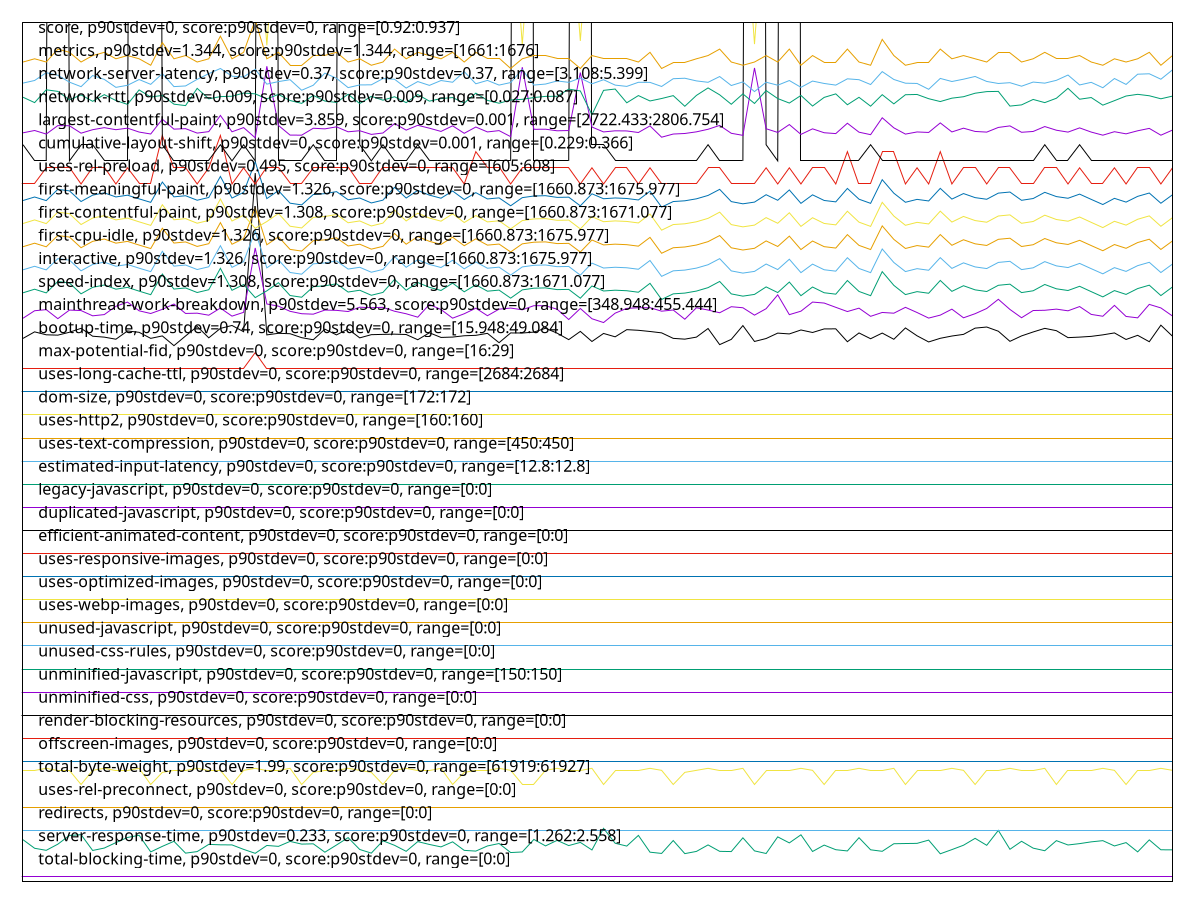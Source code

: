 reset
set terminal svg size 640, 4440 enhanced background rgb 'white'
set output "report_00007_2020-12-11T15:55:29.892Z/correlation/pages+cached+noexternal+nofonts+nosvg+noimg+nocss/correlation.svg"

$totalBlockingTimeP90Stdev0ScoreP90Stdev0Range00 <<EOF
0 0.2
1 0.2
2 0.2
3 0.2
4 0.2
5 0.2
6 0.2
7 0.2
8 0.2
9 0.2
10 0.2
11 0.2
12 0.2
13 0.2
14 0.2
15 0.2
16 0.2
17 0.2
18 0.2
19 0.2
20 0.2
21 0.2
22 0.2
23 0.2
24 0.2
25 0.2
26 0.2
27 0.2
28 0.2
29 0.2
30 0.2
31 0.2
32 0.2
33 0.2
34 0.2
35 0.2
36 0.2
37 0.2
38 0.2
39 0.2
40 0.2
41 0.2
42 0.2
43 0.2
44 0.2
45 0.2
46 0.2
47 0.2
48 0.2
49 0.2
50 0.2
51 0.2
52 0.2
53 0.2
54 0.2
55 0.2
56 0.2
57 0.2
58 0.2
59 0.2
60 0.2
61 0.2
62 0.2
63 0.2
64 0.2
65 0.2
66 0.2
67 0.2
68 0.2
69 0.2
70 0.2
71 0.2
72 0.2
73 0.2
74 0.2
75 0.2
76 0.2
77 0.2
78 0.2
79 0.2
80 0.2
81 0.2
82 0.2
83 0.2
84 0.2
85 0.2
86 0.2
87 0.2
88 0.2
89 0.2
90 0.2
91 0.2
92 0.2
93 0.2
94 0.2
95 0.2
96 0.2
97 0.2
98 0.2
99 0.2
EOF

$serverResponseTimeP90Stdev0233ScoreP90Stdev0Range12622558 <<EOF
0 1.8099514563106796
1 1.4387135922330097
2 1.349514563106796
3 1.6162621359223301
4 1.9925970873786407
5 2.028276699029126
6 1.3435679611650486
7 1.4480582524271846
8 1.6833737864077667
9 1.9067961165048541
10 2.000242718446602
11 1.2815533980582523
12 1.5211165048543691
13 1.7402912621359223
14 1.2280339805825244
15 1.2951456310679612
16 1.6077669902912624
17 1.5882281553398059
18 1.5839805825242717
19 1.391140776699029
20 1.220388349514563
21 1.5601941747572816
22 1.5211165048543691
23 1.7360436893203883
24 1.6188106796116504
25 1.6315533980582526
26 1.2688106796116505
27 1.5805825242718445
28 1.9
29 1.3860436893203885
30 1.228883495145631
31 1.7632281553398057
32 1.5661407766990292
33 1.3070388349514561
34 1.7275485436893203
35 1.604368932038835
36 1.4981796116504853
37 1.7173543689320385
38 1.3478155339805824
39 1.316383495145631
40 1.5389563106796116
41 1.6442961165048544
42 1.253519417475728
43 1.279004854368932
44 1.820995145631068
45 1.5415048543689323
46 1.7810679611650486
47 1.5550970873786407
48 1.6927184466019418
49 1.3656553398058253
50 2.3009708737864076
51 1.6553398058252426
52 1.5338592233009707
53 1.9959951456310683
54 1.2696601941747572
55 1.2152912621359222
56 1.7734223300970875
57 1.2067961165048544
58 1.3027912621359223
59 1.5839805825242717
60 1.3053398058252426
61 1.2959951456310679
62 1.8915048543689317
63 1.325728155339806
64 1.2127427184466018
65 1.932281553398058
66 1.6714805825242716
67 2.021480582524272
68 1.2993932038834952
69 1.5763349514563108
70 1.3766990291262136
71 1.3231796116504855
72 1.8966019417475728
73 1.3724514563106796
74 1.3070388349514561
75 1.6349514563106795
76 1.6442961165048544
77 1.6510922330097086
78 1.7921116504854369
79 1.2
80 1.3809466019417476
81 1.570388349514563
82 1.868567961165049
83 1.5669902912621358
84 2.2134708737864077
85 1.3945388349514563
86 1.7411407766990292
87 1.4446601941747572
88 1.3325242718446604
89 1.7691747572815535
90 1.5814320388349514
91 1.6400485436893202
92 1.716504854368932
93 1.7683252427184466
94 1.5389563106796116
95 1.6842233009708736
96 1.2824029126213592
97 1.8014563106796118
98 1.3733009708737864
99 1.3707524271844658
EOF

$redirectsP90Stdev0ScoreP90Stdev0Range00 <<EOF
0 2.2
1 2.2
2 2.2
3 2.2
4 2.2
5 2.2
6 2.2
7 2.2
8 2.2
9 2.2
10 2.2
11 2.2
12 2.2
13 2.2
14 2.2
15 2.2
16 2.2
17 2.2
18 2.2
19 2.2
20 2.2
21 2.2
22 2.2
23 2.2
24 2.2
25 2.2
26 2.2
27 2.2
28 2.2
29 2.2
30 2.2
31 2.2
32 2.2
33 2.2
34 2.2
35 2.2
36 2.2
37 2.2
38 2.2
39 2.2
40 2.2
41 2.2
42 2.2
43 2.2
44 2.2
45 2.2
46 2.2
47 2.2
48 2.2
49 2.2
50 2.2
51 2.2
52 2.2
53 2.2
54 2.2
55 2.2
56 2.2
57 2.2
58 2.2
59 2.2
60 2.2
61 2.2
62 2.2
63 2.2
64 2.2
65 2.2
66 2.2
67 2.2
68 2.2
69 2.2
70 2.2
71 2.2
72 2.2
73 2.2
74 2.2
75 2.2
76 2.2
77 2.2
78 2.2
79 2.2
80 2.2
81 2.2
82 2.2
83 2.2
84 2.2
85 2.2
86 2.2
87 2.2
88 2.2
89 2.2
90 2.2
91 2.2
92 2.2
93 2.2
94 2.2
95 2.2
96 2.2
97 2.2
98 2.2
99 2.2
EOF

$usesRelPreconnectP90Stdev0ScoreP90Stdev0Range00 <<EOF
0 3.2
1 3.2
2 3.2
3 3.2
4 3.2
5 3.2
6 3.2
7 3.2
8 3.2
9 3.2
10 3.2
11 3.2
12 3.2
13 3.2
14 3.2
15 3.2
16 3.2
17 3.2
18 3.2
19 3.2
20 3.2
21 3.2
22 3.2
23 3.2
24 3.2
25 3.2
26 3.2
27 3.2
28 3.2
29 3.2
30 3.2
31 3.2
32 3.2
33 3.2
34 3.2
35 3.2
36 3.2
37 3.2
38 3.2
39 3.2
40 3.2
41 3.2
42 3.2
43 3.2
44 3.2
45 3.2
46 3.2
47 3.2
48 3.2
49 3.2
50 3.2
51 3.2
52 3.2
53 3.2
54 3.2
55 3.2
56 3.2
57 3.2
58 3.2
59 3.2
60 3.2
61 3.2
62 3.2
63 3.2
64 3.2
65 3.2
66 3.2
67 3.2
68 3.2
69 3.2
70 3.2
71 3.2
72 3.2
73 3.2
74 3.2
75 3.2
76 3.2
77 3.2
78 3.2
79 3.2
80 3.2
81 3.2
82 3.2
83 3.2
84 3.2
85 3.2
86 3.2
87 3.2
88 3.2
89 3.2
90 3.2
91 3.2
92 3.2
93 3.2
94 3.2
95 3.2
96 3.2
97 3.2
98 3.2
99 3.2
EOF

$totalByteWeightP90Stdev199ScoreP90Stdev0Range6191961927 <<EOF
0 4.8125
1 4.8125
2 4.9
3 4.8125
4 4.8125
5 4.2
6 4.8125
7 4.9
8 4.8125
9 4.8125
10 4.9
11 4.2
12 4.725
13 4.8125
14 4.8125
15 4.9
16 4.8125
17 4.8125
18 4.2
19 4.8125
20 4.9
21 4.8125
22 4.8125
23 4.9
24 4.2
25 4.725
26 4.8125
27 4.8125
28 4.9
29 4.8125
30 4.725
31 4.2
32 4.8125
33 4.9
34 4.8125
35 4.8125
36 4.9
37 4.2
38 4.725
39 4.8125
40 4.8125
41 4.9
42 4.8125
43 4.2
44 4.2
45 4.8125
46 4.9
47 4.8125
48 4.8125
49 4.9
50 4.2
51 4.8125
52 4.8125
53 4.8125
54 4.9
55 4.8125
56 4.2
57 4.725
58 4.8125
59 4.9
60 4.8125
61 4.8125
62 4.9
63 4.2
64 4.8125
65 4.8125
66 4.8125
67 4.9
68 4.8125
69 4.2
70 4.8125
71 4.8125
72 4.9
73 4.8125
74 4.8125
75 4.9
76 4.2
77 4.8125
78 4.8125
79 4.8125
80 4.9
81 4.8125
82 4.2
83 4.8125
84 4.8125
85 4.9
86 4.8125
87 4.8125
88 4.9
89 4.2
90 4.8125
91 4.8125
92 4.8125
93 4.9
94 4.8125
95 4.2
96 4.8125
97 4.8125
98 4.9
99 4.8125
EOF

$offscreenImagesP90Stdev0ScoreP90Stdev0Range00 <<EOF
0 5.2
1 5.2
2 5.2
3 5.2
4 5.2
5 5.2
6 5.2
7 5.2
8 5.2
9 5.2
10 5.2
11 5.2
12 5.2
13 5.2
14 5.2
15 5.2
16 5.2
17 5.2
18 5.2
19 5.2
20 5.2
21 5.2
22 5.2
23 5.2
24 5.2
25 5.2
26 5.2
27 5.2
28 5.2
29 5.2
30 5.2
31 5.2
32 5.2
33 5.2
34 5.2
35 5.2
36 5.2
37 5.2
38 5.2
39 5.2
40 5.2
41 5.2
42 5.2
43 5.2
44 5.2
45 5.2
46 5.2
47 5.2
48 5.2
49 5.2
50 5.2
51 5.2
52 5.2
53 5.2
54 5.2
55 5.2
56 5.2
57 5.2
58 5.2
59 5.2
60 5.2
61 5.2
62 5.2
63 5.2
64 5.2
65 5.2
66 5.2
67 5.2
68 5.2
69 5.2
70 5.2
71 5.2
72 5.2
73 5.2
74 5.2
75 5.2
76 5.2
77 5.2
78 5.2
79 5.2
80 5.2
81 5.2
82 5.2
83 5.2
84 5.2
85 5.2
86 5.2
87 5.2
88 5.2
89 5.2
90 5.2
91 5.2
92 5.2
93 5.2
94 5.2
95 5.2
96 5.2
97 5.2
98 5.2
99 5.2
EOF

$renderBlockingResourcesP90Stdev0ScoreP90Stdev0Range00 <<EOF
0 6.2
1 6.2
2 6.2
3 6.2
4 6.2
5 6.2
6 6.2
7 6.2
8 6.2
9 6.2
10 6.2
11 6.2
12 6.2
13 6.2
14 6.2
15 6.2
16 6.2
17 6.2
18 6.2
19 6.2
20 6.2
21 6.2
22 6.2
23 6.2
24 6.2
25 6.2
26 6.2
27 6.2
28 6.2
29 6.2
30 6.2
31 6.2
32 6.2
33 6.2
34 6.2
35 6.2
36 6.2
37 6.2
38 6.2
39 6.2
40 6.2
41 6.2
42 6.2
43 6.2
44 6.2
45 6.2
46 6.2
47 6.2
48 6.2
49 6.2
50 6.2
51 6.2
52 6.2
53 6.2
54 6.2
55 6.2
56 6.2
57 6.2
58 6.2
59 6.2
60 6.2
61 6.2
62 6.2
63 6.2
64 6.2
65 6.2
66 6.2
67 6.2
68 6.2
69 6.2
70 6.2
71 6.2
72 6.2
73 6.2
74 6.2
75 6.2
76 6.2
77 6.2
78 6.2
79 6.2
80 6.2
81 6.2
82 6.2
83 6.2
84 6.2
85 6.2
86 6.2
87 6.2
88 6.2
89 6.2
90 6.2
91 6.2
92 6.2
93 6.2
94 6.2
95 6.2
96 6.2
97 6.2
98 6.2
99 6.2
EOF

$unminifiedCssP90Stdev0ScoreP90Stdev0Range00 <<EOF
0 7.2
1 7.2
2 7.2
3 7.2
4 7.2
5 7.2
6 7.2
7 7.2
8 7.2
9 7.2
10 7.2
11 7.2
12 7.2
13 7.2
14 7.2
15 7.2
16 7.2
17 7.2
18 7.2
19 7.2
20 7.2
21 7.2
22 7.2
23 7.2
24 7.2
25 7.2
26 7.2
27 7.2
28 7.2
29 7.2
30 7.2
31 7.2
32 7.2
33 7.2
34 7.2
35 7.2
36 7.2
37 7.2
38 7.2
39 7.2
40 7.2
41 7.2
42 7.2
43 7.2
44 7.2
45 7.2
46 7.2
47 7.2
48 7.2
49 7.2
50 7.2
51 7.2
52 7.2
53 7.2
54 7.2
55 7.2
56 7.2
57 7.2
58 7.2
59 7.2
60 7.2
61 7.2
62 7.2
63 7.2
64 7.2
65 7.2
66 7.2
67 7.2
68 7.2
69 7.2
70 7.2
71 7.2
72 7.2
73 7.2
74 7.2
75 7.2
76 7.2
77 7.2
78 7.2
79 7.2
80 7.2
81 7.2
82 7.2
83 7.2
84 7.2
85 7.2
86 7.2
87 7.2
88 7.2
89 7.2
90 7.2
91 7.2
92 7.2
93 7.2
94 7.2
95 7.2
96 7.2
97 7.2
98 7.2
99 7.2
EOF

$unminifiedJavascriptP90Stdev0ScoreP90Stdev0Range150150 <<EOF
0 8.2
1 8.2
2 8.2
3 8.2
4 8.2
5 8.2
6 8.2
7 8.2
8 8.2
9 8.2
10 8.2
11 8.2
12 8.2
13 8.2
14 8.2
15 8.2
16 8.2
17 8.2
18 8.2
19 8.2
20 8.2
21 8.2
22 8.2
23 8.2
24 8.2
25 8.2
26 8.2
27 8.2
28 8.2
29 8.2
30 8.2
31 8.2
32 8.2
33 8.2
34 8.2
35 8.2
36 8.2
37 8.2
38 8.2
39 8.2
40 8.2
41 8.2
42 8.2
43 8.2
44 8.2
45 8.2
46 8.2
47 8.2
48 8.2
49 8.2
50 8.2
51 8.2
52 8.2
53 8.2
54 8.2
55 8.2
56 8.2
57 8.2
58 8.2
59 8.2
60 8.2
61 8.2
62 8.2
63 8.2
64 8.2
65 8.2
66 8.2
67 8.2
68 8.2
69 8.2
70 8.2
71 8.2
72 8.2
73 8.2
74 8.2
75 8.2
76 8.2
77 8.2
78 8.2
79 8.2
80 8.2
81 8.2
82 8.2
83 8.2
84 8.2
85 8.2
86 8.2
87 8.2
88 8.2
89 8.2
90 8.2
91 8.2
92 8.2
93 8.2
94 8.2
95 8.2
96 8.2
97 8.2
98 8.2
99 8.2
EOF

$unusedCssRulesP90Stdev0ScoreP90Stdev0Range00 <<EOF
0 9.2
1 9.2
2 9.2
3 9.2
4 9.2
5 9.2
6 9.2
7 9.2
8 9.2
9 9.2
10 9.2
11 9.2
12 9.2
13 9.2
14 9.2
15 9.2
16 9.2
17 9.2
18 9.2
19 9.2
20 9.2
21 9.2
22 9.2
23 9.2
24 9.2
25 9.2
26 9.2
27 9.2
28 9.2
29 9.2
30 9.2
31 9.2
32 9.2
33 9.2
34 9.2
35 9.2
36 9.2
37 9.2
38 9.2
39 9.2
40 9.2
41 9.2
42 9.2
43 9.2
44 9.2
45 9.2
46 9.2
47 9.2
48 9.2
49 9.2
50 9.2
51 9.2
52 9.2
53 9.2
54 9.2
55 9.2
56 9.2
57 9.2
58 9.2
59 9.2
60 9.2
61 9.2
62 9.2
63 9.2
64 9.2
65 9.2
66 9.2
67 9.2
68 9.2
69 9.2
70 9.2
71 9.2
72 9.2
73 9.2
74 9.2
75 9.2
76 9.2
77 9.2
78 9.2
79 9.2
80 9.2
81 9.2
82 9.2
83 9.2
84 9.2
85 9.2
86 9.2
87 9.2
88 9.2
89 9.2
90 9.2
91 9.2
92 9.2
93 9.2
94 9.2
95 9.2
96 9.2
97 9.2
98 9.2
99 9.2
EOF

$unusedJavascriptP90Stdev0ScoreP90Stdev0Range00 <<EOF
0 10.2
1 10.2
2 10.2
3 10.2
4 10.2
5 10.2
6 10.2
7 10.2
8 10.2
9 10.2
10 10.2
11 10.2
12 10.2
13 10.2
14 10.2
15 10.2
16 10.2
17 10.2
18 10.2
19 10.2
20 10.2
21 10.2
22 10.2
23 10.2
24 10.2
25 10.2
26 10.2
27 10.2
28 10.2
29 10.2
30 10.2
31 10.2
32 10.2
33 10.2
34 10.2
35 10.2
36 10.2
37 10.2
38 10.2
39 10.2
40 10.2
41 10.2
42 10.2
43 10.2
44 10.2
45 10.2
46 10.2
47 10.2
48 10.2
49 10.2
50 10.2
51 10.2
52 10.2
53 10.2
54 10.2
55 10.2
56 10.2
57 10.2
58 10.2
59 10.2
60 10.2
61 10.2
62 10.2
63 10.2
64 10.2
65 10.2
66 10.2
67 10.2
68 10.2
69 10.2
70 10.2
71 10.2
72 10.2
73 10.2
74 10.2
75 10.2
76 10.2
77 10.2
78 10.2
79 10.2
80 10.2
81 10.2
82 10.2
83 10.2
84 10.2
85 10.2
86 10.2
87 10.2
88 10.2
89 10.2
90 10.2
91 10.2
92 10.2
93 10.2
94 10.2
95 10.2
96 10.2
97 10.2
98 10.2
99 10.2
EOF

$usesWebpImagesP90Stdev0ScoreP90Stdev0Range00 <<EOF
0 11.2
1 11.2
2 11.2
3 11.2
4 11.2
5 11.2
6 11.2
7 11.2
8 11.2
9 11.2
10 11.2
11 11.2
12 11.2
13 11.2
14 11.2
15 11.2
16 11.2
17 11.2
18 11.2
19 11.2
20 11.2
21 11.2
22 11.2
23 11.2
24 11.2
25 11.2
26 11.2
27 11.2
28 11.2
29 11.2
30 11.2
31 11.2
32 11.2
33 11.2
34 11.2
35 11.2
36 11.2
37 11.2
38 11.2
39 11.2
40 11.2
41 11.2
42 11.2
43 11.2
44 11.2
45 11.2
46 11.2
47 11.2
48 11.2
49 11.2
50 11.2
51 11.2
52 11.2
53 11.2
54 11.2
55 11.2
56 11.2
57 11.2
58 11.2
59 11.2
60 11.2
61 11.2
62 11.2
63 11.2
64 11.2
65 11.2
66 11.2
67 11.2
68 11.2
69 11.2
70 11.2
71 11.2
72 11.2
73 11.2
74 11.2
75 11.2
76 11.2
77 11.2
78 11.2
79 11.2
80 11.2
81 11.2
82 11.2
83 11.2
84 11.2
85 11.2
86 11.2
87 11.2
88 11.2
89 11.2
90 11.2
91 11.2
92 11.2
93 11.2
94 11.2
95 11.2
96 11.2
97 11.2
98 11.2
99 11.2
EOF

$usesOptimizedImagesP90Stdev0ScoreP90Stdev0Range00 <<EOF
0 12.2
1 12.2
2 12.2
3 12.2
4 12.2
5 12.2
6 12.2
7 12.2
8 12.2
9 12.2
10 12.2
11 12.2
12 12.2
13 12.2
14 12.2
15 12.2
16 12.2
17 12.2
18 12.2
19 12.2
20 12.2
21 12.2
22 12.2
23 12.2
24 12.2
25 12.2
26 12.2
27 12.2
28 12.2
29 12.2
30 12.2
31 12.2
32 12.2
33 12.2
34 12.2
35 12.2
36 12.2
37 12.2
38 12.2
39 12.2
40 12.2
41 12.2
42 12.2
43 12.2
44 12.2
45 12.2
46 12.2
47 12.2
48 12.2
49 12.2
50 12.2
51 12.2
52 12.2
53 12.2
54 12.2
55 12.2
56 12.2
57 12.2
58 12.2
59 12.2
60 12.2
61 12.2
62 12.2
63 12.2
64 12.2
65 12.2
66 12.2
67 12.2
68 12.2
69 12.2
70 12.2
71 12.2
72 12.2
73 12.2
74 12.2
75 12.2
76 12.2
77 12.2
78 12.2
79 12.2
80 12.2
81 12.2
82 12.2
83 12.2
84 12.2
85 12.2
86 12.2
87 12.2
88 12.2
89 12.2
90 12.2
91 12.2
92 12.2
93 12.2
94 12.2
95 12.2
96 12.2
97 12.2
98 12.2
99 12.2
EOF

$usesResponsiveImagesP90Stdev0ScoreP90Stdev0Range00 <<EOF
0 13.2
1 13.2
2 13.2
3 13.2
4 13.2
5 13.2
6 13.2
7 13.2
8 13.2
9 13.2
10 13.2
11 13.2
12 13.2
13 13.2
14 13.2
15 13.2
16 13.2
17 13.2
18 13.2
19 13.2
20 13.2
21 13.2
22 13.2
23 13.2
24 13.2
25 13.2
26 13.2
27 13.2
28 13.2
29 13.2
30 13.2
31 13.2
32 13.2
33 13.2
34 13.2
35 13.2
36 13.2
37 13.2
38 13.2
39 13.2
40 13.2
41 13.2
42 13.2
43 13.2
44 13.2
45 13.2
46 13.2
47 13.2
48 13.2
49 13.2
50 13.2
51 13.2
52 13.2
53 13.2
54 13.2
55 13.2
56 13.2
57 13.2
58 13.2
59 13.2
60 13.2
61 13.2
62 13.2
63 13.2
64 13.2
65 13.2
66 13.2
67 13.2
68 13.2
69 13.2
70 13.2
71 13.2
72 13.2
73 13.2
74 13.2
75 13.2
76 13.2
77 13.2
78 13.2
79 13.2
80 13.2
81 13.2
82 13.2
83 13.2
84 13.2
85 13.2
86 13.2
87 13.2
88 13.2
89 13.2
90 13.2
91 13.2
92 13.2
93 13.2
94 13.2
95 13.2
96 13.2
97 13.2
98 13.2
99 13.2
EOF

$efficientAnimatedContentP90Stdev0ScoreP90Stdev0Range00 <<EOF
0 14.2
1 14.2
2 14.2
3 14.2
4 14.2
5 14.2
6 14.2
7 14.2
8 14.2
9 14.2
10 14.2
11 14.2
12 14.2
13 14.2
14 14.2
15 14.2
16 14.2
17 14.2
18 14.2
19 14.2
20 14.2
21 14.2
22 14.2
23 14.2
24 14.2
25 14.2
26 14.2
27 14.2
28 14.2
29 14.2
30 14.2
31 14.2
32 14.2
33 14.2
34 14.2
35 14.2
36 14.2
37 14.2
38 14.2
39 14.2
40 14.2
41 14.2
42 14.2
43 14.2
44 14.2
45 14.2
46 14.2
47 14.2
48 14.2
49 14.2
50 14.2
51 14.2
52 14.2
53 14.2
54 14.2
55 14.2
56 14.2
57 14.2
58 14.2
59 14.2
60 14.2
61 14.2
62 14.2
63 14.2
64 14.2
65 14.2
66 14.2
67 14.2
68 14.2
69 14.2
70 14.2
71 14.2
72 14.2
73 14.2
74 14.2
75 14.2
76 14.2
77 14.2
78 14.2
79 14.2
80 14.2
81 14.2
82 14.2
83 14.2
84 14.2
85 14.2
86 14.2
87 14.2
88 14.2
89 14.2
90 14.2
91 14.2
92 14.2
93 14.2
94 14.2
95 14.2
96 14.2
97 14.2
98 14.2
99 14.2
EOF

$duplicatedJavascriptP90Stdev0ScoreP90Stdev0Range00 <<EOF
0 15.2
1 15.2
2 15.2
3 15.2
4 15.2
5 15.2
6 15.2
7 15.2
8 15.2
9 15.2
10 15.2
11 15.2
12 15.2
13 15.2
14 15.2
15 15.2
16 15.2
17 15.2
18 15.2
19 15.2
20 15.2
21 15.2
22 15.2
23 15.2
24 15.2
25 15.2
26 15.2
27 15.2
28 15.2
29 15.2
30 15.2
31 15.2
32 15.2
33 15.2
34 15.2
35 15.2
36 15.2
37 15.2
38 15.2
39 15.2
40 15.2
41 15.2
42 15.2
43 15.2
44 15.2
45 15.2
46 15.2
47 15.2
48 15.2
49 15.2
50 15.2
51 15.2
52 15.2
53 15.2
54 15.2
55 15.2
56 15.2
57 15.2
58 15.2
59 15.2
60 15.2
61 15.2
62 15.2
63 15.2
64 15.2
65 15.2
66 15.2
67 15.2
68 15.2
69 15.2
70 15.2
71 15.2
72 15.2
73 15.2
74 15.2
75 15.2
76 15.2
77 15.2
78 15.2
79 15.2
80 15.2
81 15.2
82 15.2
83 15.2
84 15.2
85 15.2
86 15.2
87 15.2
88 15.2
89 15.2
90 15.2
91 15.2
92 15.2
93 15.2
94 15.2
95 15.2
96 15.2
97 15.2
98 15.2
99 15.2
EOF

$legacyJavascriptP90Stdev0ScoreP90Stdev0Range00 <<EOF
0 16.2
1 16.2
2 16.2
3 16.2
4 16.2
5 16.2
6 16.2
7 16.2
8 16.2
9 16.2
10 16.2
11 16.2
12 16.2
13 16.2
14 16.2
15 16.2
16 16.2
17 16.2
18 16.2
19 16.2
20 16.2
21 16.2
22 16.2
23 16.2
24 16.2
25 16.2
26 16.2
27 16.2
28 16.2
29 16.2
30 16.2
31 16.2
32 16.2
33 16.2
34 16.2
35 16.2
36 16.2
37 16.2
38 16.2
39 16.2
40 16.2
41 16.2
42 16.2
43 16.2
44 16.2
45 16.2
46 16.2
47 16.2
48 16.2
49 16.2
50 16.2
51 16.2
52 16.2
53 16.2
54 16.2
55 16.2
56 16.2
57 16.2
58 16.2
59 16.2
60 16.2
61 16.2
62 16.2
63 16.2
64 16.2
65 16.2
66 16.2
67 16.2
68 16.2
69 16.2
70 16.2
71 16.2
72 16.2
73 16.2
74 16.2
75 16.2
76 16.2
77 16.2
78 16.2
79 16.2
80 16.2
81 16.2
82 16.2
83 16.2
84 16.2
85 16.2
86 16.2
87 16.2
88 16.2
89 16.2
90 16.2
91 16.2
92 16.2
93 16.2
94 16.2
95 16.2
96 16.2
97 16.2
98 16.2
99 16.2
EOF

$estimatedInputLatencyP90Stdev0ScoreP90Stdev0Range128128 <<EOF
0 17.2
1 17.2
2 17.2
3 17.2
4 17.2
5 17.2
6 17.2
7 17.2
8 17.2
9 17.2
10 17.2
11 17.2
12 17.2
13 17.2
14 17.2
15 17.2
16 17.2
17 17.2
18 17.2
19 17.2
20 17.2
21 17.2
22 17.2
23 17.2
24 17.2
25 17.2
26 17.2
27 17.2
28 17.2
29 17.2
30 17.2
31 17.2
32 17.2
33 17.2
34 17.2
35 17.2
36 17.2
37 17.2
38 17.2
39 17.2
40 17.2
41 17.2
42 17.2
43 17.2
44 17.2
45 17.2
46 17.2
47 17.2
48 17.2
49 17.2
50 17.2
51 17.2
52 17.2
53 17.2
54 17.2
55 17.2
56 17.2
57 17.2
58 17.2
59 17.2
60 17.2
61 17.2
62 17.2
63 17.2
64 17.2
65 17.2
66 17.2
67 17.2
68 17.2
69 17.2
70 17.2
71 17.2
72 17.2
73 17.2
74 17.2
75 17.2
76 17.2
77 17.2
78 17.2
79 17.2
80 17.2
81 17.2
82 17.2
83 17.2
84 17.2
85 17.2
86 17.2
87 17.2
88 17.2
89 17.2
90 17.2
91 17.2
92 17.2
93 17.2
94 17.2
95 17.2
96 17.2
97 17.2
98 17.2
99 17.2
EOF

$usesTextCompressionP90Stdev0ScoreP90Stdev0Range450450 <<EOF
0 18.2
1 18.2
2 18.2
3 18.2
4 18.2
5 18.2
6 18.2
7 18.2
8 18.2
9 18.2
10 18.2
11 18.2
12 18.2
13 18.2
14 18.2
15 18.2
16 18.2
17 18.2
18 18.2
19 18.2
20 18.2
21 18.2
22 18.2
23 18.2
24 18.2
25 18.2
26 18.2
27 18.2
28 18.2
29 18.2
30 18.2
31 18.2
32 18.2
33 18.2
34 18.2
35 18.2
36 18.2
37 18.2
38 18.2
39 18.2
40 18.2
41 18.2
42 18.2
43 18.2
44 18.2
45 18.2
46 18.2
47 18.2
48 18.2
49 18.2
50 18.2
51 18.2
52 18.2
53 18.2
54 18.2
55 18.2
56 18.2
57 18.2
58 18.2
59 18.2
60 18.2
61 18.2
62 18.2
63 18.2
64 18.2
65 18.2
66 18.2
67 18.2
68 18.2
69 18.2
70 18.2
71 18.2
72 18.2
73 18.2
74 18.2
75 18.2
76 18.2
77 18.2
78 18.2
79 18.2
80 18.2
81 18.2
82 18.2
83 18.2
84 18.2
85 18.2
86 18.2
87 18.2
88 18.2
89 18.2
90 18.2
91 18.2
92 18.2
93 18.2
94 18.2
95 18.2
96 18.2
97 18.2
98 18.2
99 18.2
EOF

$usesHttp2P90Stdev0ScoreP90Stdev0Range160160 <<EOF
0 19.2
1 19.2
2 19.2
3 19.2
4 19.2
5 19.2
6 19.2
7 19.2
8 19.2
9 19.2
10 19.2
11 19.2
12 19.2
13 19.2
14 19.2
15 19.2
16 19.2
17 19.2
18 19.2
19 19.2
20 19.2
21 19.2
22 19.2
23 19.2
24 19.2
25 19.2
26 19.2
27 19.2
28 19.2
29 19.2
30 19.2
31 19.2
32 19.2
33 19.2
34 19.2
35 19.2
36 19.2
37 19.2
38 19.2
39 19.2
40 19.2
41 19.2
42 19.2
43 19.2
44 19.2
45 19.2
46 19.2
47 19.2
48 19.2
49 19.2
50 19.2
51 19.2
52 19.2
53 19.2
54 19.2
55 19.2
56 19.2
57 19.2
58 19.2
59 19.2
60 19.2
61 19.2
62 19.2
63 19.2
64 19.2
65 19.2
66 19.2
67 19.2
68 19.2
69 19.2
70 19.2
71 19.2
72 19.2
73 19.2
74 19.2
75 19.2
76 19.2
77 19.2
78 19.2
79 19.2
80 19.2
81 19.2
82 19.2
83 19.2
84 19.2
85 19.2
86 19.2
87 19.2
88 19.2
89 19.2
90 19.2
91 19.2
92 19.2
93 19.2
94 19.2
95 19.2
96 19.2
97 19.2
98 19.2
99 19.2
EOF

$domSizeP90Stdev0ScoreP90Stdev0Range172172 <<EOF
0 20.2
1 20.2
2 20.2
3 20.2
4 20.2
5 20.2
6 20.2
7 20.2
8 20.2
9 20.2
10 20.2
11 20.2
12 20.2
13 20.2
14 20.2
15 20.2
16 20.2
17 20.2
18 20.2
19 20.2
20 20.2
21 20.2
22 20.2
23 20.2
24 20.2
25 20.2
26 20.2
27 20.2
28 20.2
29 20.2
30 20.2
31 20.2
32 20.2
33 20.2
34 20.2
35 20.2
36 20.2
37 20.2
38 20.2
39 20.2
40 20.2
41 20.2
42 20.2
43 20.2
44 20.2
45 20.2
46 20.2
47 20.2
48 20.2
49 20.2
50 20.2
51 20.2
52 20.2
53 20.2
54 20.2
55 20.2
56 20.2
57 20.2
58 20.2
59 20.2
60 20.2
61 20.2
62 20.2
63 20.2
64 20.2
65 20.2
66 20.2
67 20.2
68 20.2
69 20.2
70 20.2
71 20.2
72 20.2
73 20.2
74 20.2
75 20.2
76 20.2
77 20.2
78 20.2
79 20.2
80 20.2
81 20.2
82 20.2
83 20.2
84 20.2
85 20.2
86 20.2
87 20.2
88 20.2
89 20.2
90 20.2
91 20.2
92 20.2
93 20.2
94 20.2
95 20.2
96 20.2
97 20.2
98 20.2
99 20.2
EOF

$usesLongCacheTtlP90Stdev0ScoreP90Stdev0Range26842684 <<EOF
0 21.2
1 21.2
2 21.2
3 21.2
4 21.2
5 21.2
6 21.2
7 21.2
8 21.2
9 21.2
10 21.2
11 21.2
12 21.2
13 21.2
14 21.2
15 21.2
16 21.2
17 21.2
18 21.2
19 21.2
20 21.2
21 21.2
22 21.2
23 21.2
24 21.2
25 21.2
26 21.2
27 21.2
28 21.2
29 21.2
30 21.2
31 21.2
32 21.2
33 21.2
34 21.2
35 21.2
36 21.2
37 21.2
38 21.2
39 21.2
40 21.2
41 21.2
42 21.2
43 21.2
44 21.2
45 21.2
46 21.2
47 21.2
48 21.2
49 21.2
50 21.2
51 21.2
52 21.2
53 21.2
54 21.2
55 21.2
56 21.2
57 21.2
58 21.2
59 21.2
60 21.2
61 21.2
62 21.2
63 21.2
64 21.2
65 21.2
66 21.2
67 21.2
68 21.2
69 21.2
70 21.2
71 21.2
72 21.2
73 21.2
74 21.2
75 21.2
76 21.2
77 21.2
78 21.2
79 21.2
80 21.2
81 21.2
82 21.2
83 21.2
84 21.2
85 21.2
86 21.2
87 21.2
88 21.2
89 21.2
90 21.2
91 21.2
92 21.2
93 21.2
94 21.2
95 21.2
96 21.2
97 21.2
98 21.2
99 21.2
EOF

$maxPotentialFidP90Stdev0ScoreP90Stdev0Range1629 <<EOF
0 22.2
1 22.2
2 22.2
3 22.2
4 22.2
5 22.2
6 22.2
7 22.2
8 22.2
9 22.2
10 22.2
11 22.2
12 22.2
13 22.2
14 22.2
15 22.2
16 22.2
17 22.2
18 22.2
19 22.2
20 22.9
21 22.2
22 22.2
23 22.2
24 22.2
25 22.2
26 22.2
27 22.2
28 22.2
29 22.2
30 22.2
31 22.2
32 22.2
33 22.2
34 22.2
35 22.2
36 22.2
37 22.2
38 22.2
39 22.2
40 22.2
41 22.2
42 22.2
43 22.2
44 22.2
45 22.2
46 22.2
47 22.2
48 22.2
49 22.2
50 22.2
51 22.2
52 22.2
53 22.2
54 22.2
55 22.2
56 22.2
57 22.2
58 22.2
59 22.2
60 22.2
61 22.2
62 22.2
63 22.2
64 22.2
65 22.2
66 22.2
67 22.2
68 22.2
69 22.2
70 22.2
71 22.2
72 22.2
73 22.2
74 22.2
75 22.2
76 22.2
77 22.2
78 22.2
79 22.2
80 22.2
81 22.2
82 22.2
83 22.2
84 22.2
85 22.2
86 22.2
87 22.2
88 22.2
89 22.2
90 22.2
91 22.2
92 22.2
93 22.2
94 22.2
95 22.2
96 22.2
97 22.2
98 22.2
99 22.2
EOF

$bootupTimeP90Stdev074ScoreP90Stdev0Range1594849084 <<EOF
0 23.513917525773195
1 23.797164948453606
2 23.669974226804122
3 23.654639175257728
4 23.780025773195874
5 23.950515463917522
6 23.608634020618556
7 23.56894329896907
8 23.47873711340206
9 23.835953608247422
10 23.777319587628863
11 23.515721649484533
12 23.621262886597936
13 23.2
14 23.618556701030926
15 24.030798969072162
16 23.539175257731955
17 23.946907216494843
18 24.074097938144327
19 23.802577319587627
20 30.672680412371115
21 23.66546391752577
22 23.73492268041237
23 23.716881443298966
24 23.54548969072165
25 23.455283505154636
26 23.91443298969072
27 23.66546391752577
28 23.92074742268041
29 23.537371134020617
30 23.675386597938143
31 23.688015463917523
32 23.697036082474224
33 23.682603092783502
34 23.45618556701031
35 23.75747422680412
36 23.55631443298969
37 23.57164948453608
38 23.6284793814433
39 23.6465206185567
40 23.73311855670103
41 23.328092783505152
42 23.75115979381443
43 23.746649484536082
44 23.786340206185564
45 23.953221649484533
46 23.74123711340206
47 23.46069587628866
48 23.81701030927835
49 23.38041237113402
50 23.72860824742268
51 23.582474226804123
52 23.892783505154636
53 23.864819587628865
54 23.81340206185567
55 23.75386597938144
56 23.515721649484533
57 23.481443298969072
58 23.56984536082474
59 23.942396907216494
60 23.244201030927833
61 23.4715206185567
62 24.068685567010306
63 23.38131443298969
64 23.508505154639174
65 23.7430412371134
66 23.707860824742266
67 23.878350515463914
68 23.770103092783504
69 23.92435567010309
70 23.92796391752577
71 23.36958762886598
72 23.75025773195876
73 23.499484536082473
74 23.74484536082474
75 23.47603092783505
76 23.966752577319586
77 23.626675257731957
78 23.36056701030928
79 23.518427835051543
80 23.616752577319584
81 23.688015463917523
82 23.958634020618554
83 24.00644329896907
84 23.82512886597938
85 23.38672680412371
86 23.622164948453605
87 23.792654639175257
88 23.948711340206184
89 23.848582474226802
90 23.547293814432987
91 23.56984536082474
92 23.602319587628866
93 23.66726804123711
94 23.75115979381443
95 23.46791237113402
96 23.64742268041237
97 23.370489690721648
98 24.08672680412371
99 23.607731958762884
EOF

$mainthreadWorkBreakdownP90Stdev5563ScoreP90Stdev0Range348948455444 <<EOF
0 24.386125064957557
1 24.711813615104795
2 24.758860211328592
3 24.368543218430627
4 24.740429586003806
5 24.71921011605751
6 24.491494890005193
7 24.54496795426988
8 24.9046076563312
9 25.08612506495756
10 24.709024770483282
11 24.59152953403776
12 24.772683180322186
13 25.00233847219816
14 24.594318378659278
15 24.605837519487267
16 24.518413303308513
17 24.826520006928806
18 24.478035683353546
19 24.643062532478776
20 27.428269530573345
21 25.004157283907844
22 24.909336566776368
23 24.686714013511175
24 24.582435475489348
25 24.56339857959466
26 24.74091460245973
27 24.727940412263987
28 24.677862463190717
29 24.86495756106011
30 24.842525549974017
31 24.8586523471332
32 24.689866620474618
33 24.58061666377966
34 24.43305040706738
35 24.983907846873375
36 24.76274034297592
37 24.390126450718864
38 24.580495409665687
39 24.823124891737397
40 24.496102546336395
41 24.779958427160917
42 24.82724753161268
43 24.752918759743633
44 24.930798544950637
45 24.92716092153126
46 24.777533344881345
47 24.331318205439114
48 24.810271955655637
49 24.36478434089728
50 24.2
51 24.606928806513082
52 24.81306080027715
53 24.841555517062183
54 24.844344361683696
55 24.692412956868182
56 24.743824701195216
57 24.34465615797679
58 24.84155551706218
59 24.741884635371555
60 24.624510653040016
61 24.885570760436515
62 24.841191754720246
63 24.521202147930023
64 24.799601593625493
65 25.399081933137015
66 24.5425428719903
67 24.692412956868175
68 25.08709509786939
69 25.044413649748833
70 24.859622380045035
71 24.676649922050927
72 24.823124891737397
73 24.46979040360298
74 24.637363589121772
75 24.60523124891737
76 24.8592586177031
77 24.634574744500256
78 24.393279057682317
79 24.521929672613886
80 24.780322189502854
81 24.406131993764077
82 24.583163000173226
83 24.809665685085744
84 25.207257924822443
85 24.767833015763042
86 24.409042092499565
87 24.721150181881168
88 24.73169928979733
89 24.781534730642644
90 24.708782262255326
91 24.892724753161268
92 24.55309197990646
93 24.472943010566432
94 24.943772735146364
95 24.464455222587908
96 24.404070673826432
97 24.98681794560887
98 24.832946474969685
99 24.482400831456783
EOF

$speedIndexP90Stdev1308ScoreP90Stdev0Range16608731671077 <<EOF
0 25.488524404514642
1 25.64331659808986
2 25.48489109508884
3 25.97933826582607
4 25.913476274961226
5 25.44401306103953
6 25.724398852440345
7 25.826646785700714
8 25.64511343475137
9 25.72270771205314
10 25.56045071911208
11 25.407204333547163
12 26.300905968064523
13 25.64948661809664
14 25.699005322562282
15 25.501168321316584
16 25.621450681363417
17 26.548063493261772
18 25.596770601336218
19 25.846464837114382
20 25.27978747499139
21 25.573200332188232
22 25.924164810690336
23 25.370778755048846
24 25.296157185459165
25 25.752580121550654
26 25.790776112641932
27 25.879600619078072
28 25.521409157827122
29 25.599518704465613
30 25.381731531463462
31 25.504669510399633
32 26.070673058774545
33 25.598276773243608
34 25.933148993997868
35 25.725627571628078
36 25.589358650107524
37 25.907544071571415
38 25.531740968630814
39 25.83498357932875
40 25.558019704805343
41 25.605199879204218
42 25.25691744366003
43 25.61443509116296
44 25.687127703748352
45 25.700934279566575
46 25.626391982182554
47 25.635838586689747
48 25.25414291646212
49 25.783483069721726
50 25.566858555735823
51 25.60074742365322
52 25.577903816390407
53 25.51291381978776
54 25.898216375372705
55 25.2
56 25.442876826091858
57 25.476012608055516
58 25.562974217658812
59 25.711781359707068
60 25.97978747499139
61 25.44074968857342
62 25.34366766071491
63 25.418751651504248
64 25.743450605866062
65 25.498763731078363
66 25.953852251708003
67 25.363670680608514
68 25.738231852327083
69 25.490664754067325
70 25.429136310445
71 26.020150239703927
72 25.54680268770516
73 25.36369710467697
74 26.404897889849277
75 25.810818768638384
76 25.410943339247233
77 25.538835831036906
78 25.46901022988933
79 26.023162583518832
80 25.550845570193527
81 25.794567966479065
82 25.615677022384844
83 25.54382997999313
84 25.8135140236306
85 25.861724736702936
86 25.49766713223351
87 25.575723830734848
88 25.84880336718124
89 25.661390660979144
90 25.587812842097225
91 25.76986146238338
92 25.53832056170013
93 25.311760597938832
94 25.583888867917338
95 25.41854025895583
96 25.67135253482305
97 25.818336416141253
98 25.368466649050532
99 25.74131025631344
EOF

$interactiveP90Stdev1326ScoreP90Stdev0Range16608731675977 <<EOF
0 26.483900083573126
1 26.636211347385967
2 26.48032500696438
3 26.96684743244493
4 26.90204104373658
5 26.440102145045902
6 26.71599405701541
7 26.81660321292591
8 26.63797938527249
9 26.714330021357597
10 26.554673600148508
11 26.403883368929257
12 27.283261212740186
13 26.642282477481594
14 26.691007521589658
15 26.496341350171708
16 26.614695886340364
17 27.52645742408759
18 26.59041136595776
19 26.83610363079199
20 28.163549076051478
21 26.56721886897571
22 26.912558269105688
23 26.368041600891413
24 26.294616027486256
25 26.743723651221046
26 26.781307456588266
27 26.868708329464106
28 26.516257776952305
29 26.593115423901892
30 26.37881883183206
31 26.499786423994678
32 27.056718358250414
33 26.591893397715538
34 26.921398458538317
35 26.717203082923188
36 26.58311820967587
37 26.896203918655345
38 26.52642399479985
39 26.824806388708257
40 26.552281548890278
41 26.598705543690187
42 26.256005200111353
43 26.607792738415753
44 26.679320271148583
45 26.692905562261984
46 26.6195579905283
47 26.628853189711144
48 26.253275141610104
49 26.774131302813572
50 26.56097873525853
51 26.59432444980955
52 26.571846968149256
53 26.50789859782701
54 26.887025721979704
55 26.2
56 26.43898412108829
57 26.471588819760377
58 26.55715665335685
59 26.703578790974095
60 26.96728944191651
61 26.43689107623729
62 26.34136502925058
63 26.415245612405947
64 26.73474045872404
65 26.493975299470595
66 26.94176989506907
67 26.361047451016812
68 26.72960534868593
69 26.48600612870267
70 26.42546383136776
71 27.00700529297045
72 26.54124431237803
73 26.361073451573873
74 27.385586405422885
75 26.801028879190255
76 26.407562447766683
77 26.533405144395903
78 26.46469867211434
79 27.009969356486124
80 26.54522239762269
81 26.78503853653996
82 26.609014764601987
83 26.53831924969814
84 26.803680936019997
85 26.851118952548898
86 26.492896276348702
87 26.56970192218393
88 26.838404680100233
89 26.653995728479845
90 26.58159717708228
91 26.760728015600268
92 26.532898133531365
93 26.30996935648612
94 26.577736094344818
95 26.415037607948705
96 26.663797938527164
97 26.80842603770074
98 26.365766552140318
99 26.73263441359456
EOF

$firstCpuIdleP90Stdev1326ScoreP90Stdev0Range16608731675977 <<EOF
0 27.483900083573126
1 27.636211347385967
2 27.48032500696438
3 27.96684743244493
4 27.90204104373658
5 27.440102145045902
6 27.71599405701541
7 27.81660321292591
8 27.63797938527249
9 27.714330021357597
10 27.554673600148508
11 27.403883368929257
12 28.283261212740186
13 27.642282477481594
14 27.691007521589658
15 27.496341350171708
16 27.614695886340364
17 28.52645742408759
18 27.59041136595776
19 27.83610363079199
20 29.163549076051478
21 27.56721886897571
22 27.912558269105688
23 27.368041600891413
24 27.294616027486256
25 27.743723651221046
26 27.781307456588266
27 27.868708329464106
28 27.516257776952305
29 27.593115423901892
30 27.37881883183206
31 27.499786423994678
32 28.056718358250414
33 27.591893397715538
34 27.921398458538317
35 27.717203082923188
36 27.58311820967587
37 27.896203918655345
38 27.52642399479985
39 27.824806388708257
40 27.552281548890278
41 27.598705543690187
42 27.256005200111353
43 27.607792738415753
44 27.679320271148583
45 27.692905562261984
46 27.6195579905283
47 27.628853189711144
48 27.253275141610104
49 27.774131302813572
50 27.56097873525853
51 27.59432444980955
52 27.571846968149256
53 27.50789859782701
54 27.887025721979704
55 27.2
56 27.43898412108829
57 27.471588819760377
58 27.55715665335685
59 27.703578790974095
60 27.96728944191651
61 27.43689107623729
62 27.34136502925058
63 27.415245612405947
64 27.73474045872404
65 27.493975299470595
66 27.94176989506907
67 27.361047451016812
68 27.72960534868593
69 27.48600612870267
70 27.42546383136776
71 28.00700529297045
72 27.54124431237803
73 27.361073451573873
74 28.385586405422885
75 27.801028879190255
76 27.407562447766683
77 27.533405144395903
78 27.46469867211434
79 28.009969356486124
80 27.54522239762269
81 27.78503853653996
82 27.609014764601987
83 27.53831924969814
84 27.803680936019997
85 27.851118952548898
86 27.492896276348702
87 27.56970192218393
88 27.838404680100233
89 27.653995728479845
90 27.58159717708228
91 27.760728015600268
92 27.532898133531365
93 27.30996935648612
94 27.577736094344818
95 27.415037607948705
96 27.663797938527164
97 27.80842603770074
98 27.365766552140318
99 27.73263441359456
EOF

$firstContentfulPaintP90Stdev1308ScoreP90Stdev0Range16608731671077 <<EOF
0 28.488524404514642
1 28.64331659808986
2 28.48489109508884
3 28.97933826582607
4 28.913476274961226
5 28.44401306103953
6 28.724398852440345
7 28.826646785700714
8 28.64511343475137
9 28.72270771205314
10 28.56045071911208
11 28.407204333547163
12 29.300905968064523
13 28.64948661809664
14 28.699005322562282
15 28.501168321316584
16 28.621450681363417
17 29.548063493261772
18 28.596770601336218
19 28.846464837114382
20 28.27978747499139
21 28.573200332188232
22 28.924164810690336
23 28.370778755048846
24 28.296157185459165
25 28.752580121550654
26 28.790776112641932
27 28.879600619078072
28 28.521409157827122
29 28.599518704465613
30 28.381731531463462
31 28.504669510399633
32 29.070673058774545
33 28.598276773243608
34 28.933148993997868
35 28.725627571628078
36 28.589358650107524
37 28.907544071571415
38 28.531740968630814
39 28.83498357932875
40 28.558019704805343
41 28.605199879204218
42 28.25691744366003
43 28.61443509116296
44 28.687127703748352
45 28.700934279566575
46 28.626391982182554
47 28.635838586689747
48 28.25414291646212
49 28.783483069721726
50 28.566858555735823
51 28.60074742365322
52 28.577903816390407
53 28.51291381978776
54 28.898216375372705
55 28.2
56 28.442876826091858
57 28.476012608055516
58 28.562974217658812
59 28.711781359707068
60 28.97978747499139
61 28.44074968857342
62 28.34366766071491
63 28.418751651504248
64 28.743450605866062
65 28.498763731078363
66 28.953852251708003
67 28.363670680608514
68 28.738231852327083
69 28.490664754067325
70 28.429136310445
71 29.020150239703927
72 28.54680268770516
73 28.36369710467697
74 29.404897889849277
75 28.810818768638384
76 28.410943339247233
77 28.538835831036906
78 28.46901022988933
79 29.023162583518832
80 28.550845570193527
81 28.794567966479065
82 28.615677022384844
83 28.54382997999313
84 28.8135140236306
85 28.861724736702936
86 28.49766713223351
87 28.575723830734848
88 28.84880336718124
89 28.661390660979144
90 28.587812842097225
91 28.76986146238338
92 28.53832056170013
93 28.311760597938832
94 28.583888867917338
95 28.41854025895583
96 28.67135253482305
97 28.818336416141253
98 28.368466649050532
99 28.74131025631344
EOF

$firstMeaningfulPaintP90Stdev1326ScoreP90Stdev0Range16608731675977 <<EOF
0 29.483900083573126
1 29.636211347385967
2 29.48032500696438
3 29.96684743244493
4 29.90204104373658
5 29.440102145045902
6 29.71599405701541
7 29.81660321292591
8 29.63797938527249
9 29.714330021357597
10 29.554673600148508
11 29.403883368929257
12 30.283261212740186
13 29.642282477481594
14 29.691007521589658
15 29.496341350171708
16 29.614695886340364
17 30.52645742408759
18 29.59041136595776
19 29.83610363079199
20 31.163549076051478
21 29.56721886897571
22 29.912558269105688
23 29.368041600891413
24 29.294616027486256
25 29.743723651221046
26 29.781307456588266
27 29.868708329464106
28 29.516257776952305
29 29.593115423901892
30 29.37881883183206
31 29.499786423994678
32 30.056718358250414
33 29.591893397715538
34 29.921398458538317
35 29.717203082923188
36 29.58311820967587
37 29.896203918655345
38 29.52642399479985
39 29.824806388708257
40 29.552281548890278
41 29.598705543690187
42 29.256005200111353
43 29.607792738415753
44 29.679320271148583
45 29.692905562261984
46 29.6195579905283
47 29.628853189711144
48 29.253275141610104
49 29.774131302813572
50 29.56097873525853
51 29.59432444980955
52 29.571846968149256
53 29.50789859782701
54 29.887025721979704
55 29.2
56 29.43898412108829
57 29.471588819760377
58 29.55715665335685
59 29.703578790974095
60 29.96728944191651
61 29.43689107623729
62 29.34136502925058
63 29.415245612405947
64 29.73474045872404
65 29.493975299470595
66 29.94176989506907
67 29.361047451016812
68 29.72960534868593
69 29.48600612870267
70 29.42546383136776
71 30.00700529297045
72 29.54124431237803
73 29.361073451573873
74 30.385586405422885
75 29.801028879190255
76 29.407562447766683
77 29.533405144395903
78 29.46469867211434
79 30.009969356486124
80 29.54522239762269
81 29.78503853653996
82 29.609014764601987
83 29.53831924969814
84 29.803680936019997
85 29.851118952548898
86 29.492896276348702
87 29.56970192218393
88 29.838404680100233
89 29.653995728479845
90 29.58159717708228
91 29.760728015600268
92 29.532898133531365
93 29.30996935648612
94 29.577736094344818
95 29.415037607948705
96 29.663797938527164
97 29.80842603770074
98 29.365766552140318
99 29.73263441359456
EOF

$usesRelPreloadP90Stdev0495ScoreP90Stdev0Range605608 <<EOF
0 30.2
1 30.2
2 30.9
3 30.9
4 30.9
5 30.2
6 30.9
7 30.9
8 30.2
9 30.9
10 30.2
11 30.2
12 32.3
13 30.9
14 30.9
15 30.2
16 30.9
17 32.3
18 30.2
19 30.9
20 30.2
21 30.9
22 30.9
23 30.2
24 30.2
25 30.9
26 30.9
27 30.9
28 30.9
29 30.2
30 30.2
31 30.9
32 30.9
33 30.9
34 30.9
35 30.9
36 30.9
37 30.9
38 30.2
39 31.599999999999998
40 30.9
41 30.9
42 30.2
43 30.9
44 30.9
45 30.9
46 30.9
47 30.9
48 30.2
49 30.9
50 30.2
51 30.9
52 30.9
53 30.2
54 30.9
55 30.2
56 30.2
57 30.2
58 30.2
59 30.9
60 30.9
61 30.2
62 30.2
63 30.2
64 30.9
65 30.2
66 30.9
67 30.2
68 30.9
69 30.9
70 30.2
71 31.599999999999998
72 30.2
73 30.2
74 31.599999999999998
75 31.599999999999998
76 30.2
77 30.9
78 30.2
79 31.599999999999998
80 30.2
81 30.9
82 30.9
83 30.2
84 30.9
85 30.9
86 30.2
87 30.2
88 30.9
89 30.9
90 30.2
91 30.9
92 30.2
93 30.2
94 30.9
95 30.2
96 30.9
97 30.9
98 30.2
99 30.9
EOF

$cumulativeLayoutShiftP90Stdev0ScoreP90Stdev0001Range02290366 <<EOF
0 31.9
1 31.2
2 31.2
3 148.7910511363643
4 31.2
5 31.9
6 31.9
7 31.2
8 31.2
9 31.2
10 148.7910511363643
11 148.7910511363643
12 31.9
13 31.2
14 31.2
15 31.2
16 31.2
17 31.9
18 31.2
19 31.9
20 31.2
21 148.7910511363643
22 31.2
23 31.2
24 31.2
25 31.9
26 31.2
27 31.2
28 148.7910511363643
29 31.9
30 31.2
31 31.9
32 31.2
33 31.2
34 31.9
35 31.2
36 31.2
37 31.2
38 31.2
39 31.2
40 31.2
41 31.2
42 31.2
43 148.7910511363643
44 31.2
45 31.2
46 31.2
47 31.2
48 148.7910511363643
49 31.9
50 31.9
51 31.2
52 31.2
53 31.2
54 31.2
55 31.2
56 31.2
57 31.2
58 31.2
59 31.9
60 31.2
61 31.2
62 31.2
63 148.7910511363643
64 31.9
65 31.2
66 148.7910511363643
67 31.2
68 31.2
69 31.2
70 31.2
71 31.2
72 31.2
73 31.9
74 31.2
75 31.2
76 31.2
77 31.2
78 31.2
79 31.2
80 31.2
81 31.2
82 31.2
83 31.2
84 31.2
85 31.2
86 31.2
87 31.2
88 31.9
89 31.2
90 31.2
91 31.9
92 31.2
93 31.2
94 31.2
95 31.2
96 31.2
97 31.2
98 31.2
99 31.2
EOF

$largestContentfulPaintP90Stdev3859ScoreP90Stdev0001Range27224332806754 <<EOF
0 32.41494729883578
1 32.515402695655354
2 32.36133901355173
3 32.72736420727899
4 32.72079033383525
5 32.399456461860495
6 32.5497851555327
7 32.63900620661794
8 32.55006059715742
9 32.61700760218882
10 32.447611002974746
11 32.363895111829265
12 33.00512688677513
13 32.5742553894744
14 32.5951191744096
15 32.40305923831211
16 32.46653567887177
17 33.16671930662155
18 32.45973043446323
19 32.64102978442102
20 32.2
21 35.296753461382956
22 32.735135333651606
23 32.31614455176466
24 32.31339748062724
25 32.61311469389254
26 32.58606632634324
27 32.673917514414775
28 32.45919791398878
29 32.505420691174855
30 32.346586360130736
31 32.40719086268316
32 32.814502919681196
33 32.53163171618489
34 32.739990451356995
35 32.615560615520224
36 32.4752690146535
37 32.71736751257849
38 32.39412023945061
39 32.66564324800762
40 32.45319328656948
41 32.51050350728998
42 32.24819861177421
43 35.25582467222434
44 32.566649528076695
45 32.57165154798196
46 32.50314003452203
47 32.5140732307466
48 35.022468691468546
49 32.665536743912725
50 32.45334018876934
51 32.501997869918114
52 32.49594182672881
53 32.42860920342283
54 32.714690219986
55 32.22516434683606
56 32.36184582614127
57 32.386194865768125
58 32.45710455764074
59 32.568287487605126
60 32.73504351977666
61 32.394395681075316
62 32.305126886775135
63 35.22266517316079
64 32.59095449704355
65 32.432582907929024
66 32.77301406588562
67 32.346303573396
68 32.586966102317355
69 32.4183297219876
70 32.38136178339268
71 32.829582430496856
72 32.44214624113997
73 32.33523449263654
74 33.066205148922045
75 32.63065848911087
76 32.3592015865438
77 32.452172316280425
78 32.430574020345944
79 32.84376216533835
80 32.45294355282968
81 32.615799331594964
82 32.47409746960957
83 32.4456829116016
84 32.64788644459948
85 32.71467920232105
86 32.43819089940868
87 32.473785302434884
88 32.686312387528005
89 32.52730911895402
90 32.44583715891145
91 32.62829703624808
92 32.44715560615518
93 32.3128319071578
94 32.46309816739503
95 32.370325755628166
96 32.503095963862066
97 32.60645267912887
98 32.311693415108884
99 32.5333504719233
EOF

$networkRttP90Stdev0009ScoreP90Stdev0009Range00270087 <<EOF
0 33.955922865013775
1 33.72258953168044
2 34.27796143250689
3 34.208539944903585
4 33.84214876033058
5 34.05812672176309
6 33.77851239669422
7 34.06776859504132
8 33.81322314049587
9 33.64545454545455
10 34.27217630853995
11 33.96363636363637
12 34.03498622589532
13 33.65509641873278
14 33.59338842975207
15 34.339669421487606
16 33.88650137741047
17 33.98292011019284
18 33.99834710743802
19 34.13719008264463
20 34.102479338842976
21 33.88264462809918
22 34.07933884297521
23 33.81322314049587
24 33.689807162534436
25 34.03498622589532
26 33.7900826446281
27 33.730303030303034
28 34.0831955922865
29 33.6840220385675
30 33.994490358126725
31 33.82865013774105
32 33.9771349862259
33 33.72258953168044
34 34.07162534435262
35 33.786225895316804
36 33.89614325068871
37 33.942424242424245
38 33.701377410468325
39 34.13333333333333
40 33.819008264462816
41 33.69559228650138
42 33.836363636363636
43 33.86528925619835
44 33.942424242424245
45 33.99256198347108
46 33.996418732782374
47 34.3068870523416
48 34.22782369146006
49 33.2
50 34.25289256198347
51 34.3107438016529
52 33.714876033057855
53 34.02727272727273
54 33.7939393939394
55 33.900000000000006
56 34.02534435261708
57 33.56446280991736
58 34.03498622589532
59 34.35895316804408
60 34.060055096418736
61 33.65123966942149
62 34.10055096418733
63 33.685950413223146
64 34.24325068870524
65 33.89807162534436
66 33.70330578512397
67 34.033057851239676
68 33.57410468319559
69 33.94820936639119
70 34.10055096418733
71 33.63002754820937
72 33.95206611570248
73 33.568319559228655
74 34.06584022038568
75 33.66859504132232
76 34.06391184573003
77 34.075482093663915
78 33.89228650137741
79 33.768870523415984
80 33.915426997245184
81 33.9771349862259
82 34.12947658402204
83 34.19889807162535
84 34.208539944903585
85 33.572176308539945
86 33.624242424242425
87 33.85950413223141
88 33.72258953168044
89 33.91157024793389
90 34.341597796143255
91 33.86914600550965
92 33.942424242424245
93 33.61267217630854
94 33.80743801652893
95 34.007988980716256
96 34.08126721763086
97 34.01955922865014
98 33.888429752066116
99 34.00413223140496
EOF

$networkServerLatencyP90Stdev037ScoreP90Stdev037Range31085399 <<EOF
0 34.567878750077966
1 34.68056508451319
2 35.01814382835402
3 34.90619971309175
4 34.609050084201336
5 34.41319154244371
6 34.89585230462172
7 34.72819809143642
8 34.38306617601198
9 34.47304933574503
10 34.721823738539264
11 34.51312917108464
12 34.97780203330631
13 34.41572381962203
14 34.4440591280484
15 34.73033742905258
16 34.975924655398245
17 35.19994386577684
18 34.865988897898085
19 34.83272001496913
20 35.16968751949105
21 34.52238508077091
22 34.632888417638625
23 34.71475082642051
24 34.25736917607435
25 34.47483939375039
26 34.999064429613924
27 34.77644233767854
28 34.37202020832034
29 34.488024699058194
30 34.493220233268886
31 34.76330069232209
32 34.73431048462546
33 34.35259152996944
34 34.63402357637373
35 34.4691199401235
36 34.67881868645918
37 34.6046840890663
38 35.062633318780016
39 34.53884488242999
40 34.68405788062122
41 34.48121374664754
42 34.59110584419635
43 35.15191791929146
44 34.481737666063744
45 34.52644545624649
46 34.65995758747584
47 34.600536393688024
48 34.78788124493233
49 34.536530905008426
50 34.7135283477827
51 34.48082080708539
52 34.4248924094056
53 34.60206449198528
54 34.59905195534211
55 34.421574253102975
56 34.75753757874384
57 34.778014095927155
58 34.66257718455685
59 34.601977172082584
60 34.85193039356328
61 34.46257094742095
62 34.62005239194162
63 34.2
64 34.60634316721762
65 34.47619285224225
66 34.67873136655648
67 34.384943553920046
68 34.65511133287595
69 34.55189920788374
70 34.480340547620536
71 34.752909623900706
72 34.715100106031315
73 34.50505208008483
74 35.06507827605564
75 34.724574315474335
76 34.56325079523483
77 34.55251044720265
78 34.29906442961392
79 34.76954406536519
80 34.63646853364935
81 34.73592590282543
82 34.8547246304497
83 34.63878251107092
84 34.551244308613484
85 34.58529907066675
86 34.43349341982162
87 34.61197530094181
88 34.5659140522672
89 34.68763799663195
90 34.91628516185368
91 34.48710784007984
92 34.600056134223166
93 34.3665190544502
94 34.76596394935446
95 34.509941994636065
96 34.952741221231214
97 34.97116572070106
98 34.73575126302002
99 35.14135221106468
EOF

$metricsP90Stdev1344ScoreP90Stdev1344Range16611676 <<EOF
0 35.480000000000004
1 35.620000000000005
2 35.480000000000004
3 36.040000000000006
4 35.900000000000006
5 35.480000000000004
6 35.760000000000005
7 35.900000000000006
8 35.620000000000005
9 35.760000000000005
10 35.620000000000005
11 35.34
12 36.32
13 35.620000000000005
14 35.760000000000005
15 35.480000000000004
16 35.620000000000005
17 36.6
18 35.620000000000005
19 35.900000000000006
20 37.300000000000004
21 35.620000000000005
22 35.900000000000006
23 35.34
24 35.34
25 35.760000000000005
26 35.760000000000005
27 35.900000000000006
28 35.480000000000004
29 35.620000000000005
30 35.34
31 35.480000000000004
32 36.040000000000006
33 35.620000000000005
34 35.900000000000006
35 35.760000000000005
36 35.620000000000005
37 35.900000000000006
38 35.480000000000004
39 35.900000000000006
40 35.620000000000005
41 35.620000000000005
42 35.2
43 35.620000000000005
44 35.760000000000005
45 35.760000000000005
46 35.620000000000005
47 35.620000000000005
48 35.2
49 35.760000000000005
50 35.620000000000005
51 35.620000000000005
52 35.620000000000005
53 35.480000000000004
54 35.900000000000006
55 35.2
56 35.480000000000004
57 35.480000000000004
58 35.620000000000005
59 35.760000000000005
60 36.040000000000006
61 35.480000000000004
62 35.34
63 35.480000000000004
64 35.760000000000005
65 35.480000000000004
66 36.040000000000006
67 35.34
68 35.760000000000005
69 35.480000000000004
70 35.480000000000004
71 36.040000000000006
72 35.480000000000004
73 35.34
74 36.46
75 35.760000000000005
76 35.34
77 35.480000000000004
78 35.480000000000004
79 36.040000000000006
80 35.620000000000005
81 35.760000000000005
82 35.620000000000005
83 35.480000000000004
84 35.900000000000006
85 35.900000000000006
86 35.480000000000004
87 35.620000000000005
88 35.900000000000006
89 35.620000000000005
90 35.620000000000005
91 35.760000000000005
92 35.480000000000004
93 35.34
94 35.620000000000005
95 35.480000000000004
96 35.620000000000005
97 35.900000000000006
98 35.34
99 35.760000000000005
EOF

$scoreP90Stdev0ScoreP90Stdev0Range0920937 <<EOF
0 43.19020197862107
1 43.16068237313922
2 43.264796659246144
3 37.87232878956194
4 43.01928450404128
5 43.201692991677604
6 43.09549619272463
7 43.07490124433867
8 43.1384435112295
9 43.09276547472787
10 38.066664837994885
11 38.12562141675598
12 42.781893686986415
13 43.122797453328005
14 43.10764589998909
15 43.23759155138497
16 43.192713229735766
17 42.668405334213794
18 43.19795282183254
19 43.032628803377285
20 43.36840533421379
21 36.2
22 43.00968570310701
23 43.297715053789545
24 43.30214587809356
25 43.0539220618287
26 43.110121540257204
27 43.050593589173786
28 38.06067029871976
29 43.12839161233437
30 43.277916829144566
31 43.19457169999406
32 42.95335277106112
33 43.15192761812399
34 42.96598493127209
35 43.09358699471364
36 43.18829076412025
37 43.02169730390555
38 43.24219460337686
39 43.05751945965311
40 43.203527832266076
41 43.165192489550925
42 43.345074531054856
43 36.225952994168345
44 43.126306251043076
45 43.12260449152282
46 43.16913602899374
47 43.16180286289485
48 36.395035928782555
49 43.01919810319749
50 43.16285862292625
51 43.170792468417545
52 43.17548925474517
53 43.2208565689766
54 43.02375467274719
55 43.361771757854804
56 43.26598630728383
57 43.24926021139482
58 43.200850241959365
59 43.08410937150742
60 43.0077229025742
61 43.24529672634566
62 43.30570957793472
63 36.255225850602315
64 43.06844854035922
65 43.21882891451548
66 37.84393304672079
67 43.27874634586952
68 43.11144831940925
69 43.22822189803455
70 43.2540315356261
71 42.945493813228964
72 43.210989253457534
73 43.245545897930256
74 42.77890690606799
75 43.08082587834229
76 43.26882180090704
77 43.20487199859876
78 43.221183608279055
79 42.93626183926765
80 43.203946159879465
81 43.09093740228458
82 43.18808929141958
83 43.208837405975736
84 43.06968436644461
85 43.0250863066389
86 43.21528686785751
87 43.18973111858964
88 43.00350312929385
89 43.15241310664695
90 43.207151996684644
91 43.04356701847499
92 43.20809535708762
93 43.30194613598611
94 43.19626596584002
95 43.261453258623334
96 43.167539464899676
97 43.09606438397186
98 43.30063452751391
99 43.14565707642235
EOF

unset key
unset tics
set yrange [0:37.2]

set label "total-blocking-time, p90stdev=0, score:p90stdev=0, range=[0:0]" at character 4.2, first 1 left front
set label "server-response-time, p90stdev=0.233, score:p90stdev=0, range=[1.262:2.558]" at character 4.2, first 2 left front
set label "redirects, p90stdev=0, score:p90stdev=0, range=[0:0]" at character 4.2, first 3 left front
set label "uses-rel-preconnect, p90stdev=0, score:p90stdev=0, range=[0:0]" at character 4.2, first 4 left front
set label "total-byte-weight, p90stdev=1.99, score:p90stdev=0, range=[61919:61927]" at character 4.2, first 5 left front
set label "offscreen-images, p90stdev=0, score:p90stdev=0, range=[0:0]" at character 4.2, first 6 left front
set label "render-blocking-resources, p90stdev=0, score:p90stdev=0, range=[0:0]" at character 4.2, first 7 left front
set label "unminified-css, p90stdev=0, score:p90stdev=0, range=[0:0]" at character 4.2, first 8 left front
set label "unminified-javascript, p90stdev=0, score:p90stdev=0, range=[150:150]" at character 4.2, first 9 left front
set label "unused-css-rules, p90stdev=0, score:p90stdev=0, range=[0:0]" at character 4.2, first 10 left front
set label "unused-javascript, p90stdev=0, score:p90stdev=0, range=[0:0]" at character 4.2, first 11 left front
set label "uses-webp-images, p90stdev=0, score:p90stdev=0, range=[0:0]" at character 4.2, first 12 left front
set label "uses-optimized-images, p90stdev=0, score:p90stdev=0, range=[0:0]" at character 4.2, first 13 left front
set label "uses-responsive-images, p90stdev=0, score:p90stdev=0, range=[0:0]" at character 4.2, first 14 left front
set label "efficient-animated-content, p90stdev=0, score:p90stdev=0, range=[0:0]" at character 4.2, first 15 left front
set label "duplicated-javascript, p90stdev=0, score:p90stdev=0, range=[0:0]" at character 4.2, first 16 left front
set label "legacy-javascript, p90stdev=0, score:p90stdev=0, range=[0:0]" at character 4.2, first 17 left front
set label "estimated-input-latency, p90stdev=0, score:p90stdev=0, range=[12.8:12.8]" at character 4.2, first 18 left front
set label "uses-text-compression, p90stdev=0, score:p90stdev=0, range=[450:450]" at character 4.2, first 19 left front
set label "uses-http2, p90stdev=0, score:p90stdev=0, range=[160:160]" at character 4.2, first 20 left front
set label "dom-size, p90stdev=0, score:p90stdev=0, range=[172:172]" at character 4.2, first 21 left front
set label "uses-long-cache-ttl, p90stdev=0, score:p90stdev=0, range=[2684:2684]" at character 4.2, first 22 left front
set label "max-potential-fid, p90stdev=0, score:p90stdev=0, range=[16:29]" at character 4.2, first 23 left front
set label "bootup-time, p90stdev=0.74, score:p90stdev=0, range=[15.948:49.084]" at character 4.2, first 24 left front
set label "mainthread-work-breakdown, p90stdev=5.563, score:p90stdev=0, range=[348.948:455.444]" at character 4.2, first 25 left front
set label "speed-index, p90stdev=1.308, score:p90stdev=0, range=[1660.873:1671.077]" at character 4.2, first 26 left front
set label "interactive, p90stdev=1.326, score:p90stdev=0, range=[1660.873:1675.977]" at character 4.2, first 27 left front
set label "first-cpu-idle, p90stdev=1.326, score:p90stdev=0, range=[1660.873:1675.977]" at character 4.2, first 28 left front
set label "first-contentful-paint, p90stdev=1.308, score:p90stdev=0, range=[1660.873:1671.077]" at character 4.2, first 29 left front
set label "first-meaningful-paint, p90stdev=1.326, score:p90stdev=0, range=[1660.873:1675.977]" at character 4.2, first 30 left front
set label "uses-rel-preload, p90stdev=0.495, score:p90stdev=0, range=[605:608]" at character 4.2, first 31 left front
set label "cumulative-layout-shift, p90stdev=0, score:p90stdev=0.001, range=[0.229:0.366]" at character 4.2, first 32 left front
set label "largest-contentful-paint, p90stdev=3.859, score:p90stdev=0.001, range=[2722.433:2806.754]" at character 4.2, first 33 left front
set label "network-rtt, p90stdev=0.009, score:p90stdev=0.009, range=[0.027:0.087]" at character 4.2, first 34 left front
set label "network-server-latency, p90stdev=0.37, score:p90stdev=0.37, range=[3.108:5.399]" at character 4.2, first 35 left front
set label "metrics, p90stdev=1.344, score:p90stdev=1.344, range=[1661:1676]" at character 4.2, first 36 left front
set label "score, p90stdev=0, score:p90stdev=0, range=[0.92:0.937]" at character 4.2, first 37 left front
plot \
  $totalBlockingTimeP90Stdev0ScoreP90Stdev0Range00 with line, \
  $serverResponseTimeP90Stdev0233ScoreP90Stdev0Range12622558 with line, \
  $redirectsP90Stdev0ScoreP90Stdev0Range00 with line, \
  $usesRelPreconnectP90Stdev0ScoreP90Stdev0Range00 with line, \
  $totalByteWeightP90Stdev199ScoreP90Stdev0Range6191961927 with line, \
  $offscreenImagesP90Stdev0ScoreP90Stdev0Range00 with line, \
  $renderBlockingResourcesP90Stdev0ScoreP90Stdev0Range00 with line, \
  $unminifiedCssP90Stdev0ScoreP90Stdev0Range00 with line, \
  $unminifiedJavascriptP90Stdev0ScoreP90Stdev0Range150150 with line, \
  $unusedCssRulesP90Stdev0ScoreP90Stdev0Range00 with line, \
  $unusedJavascriptP90Stdev0ScoreP90Stdev0Range00 with line, \
  $usesWebpImagesP90Stdev0ScoreP90Stdev0Range00 with line, \
  $usesOptimizedImagesP90Stdev0ScoreP90Stdev0Range00 with line, \
  $usesResponsiveImagesP90Stdev0ScoreP90Stdev0Range00 with line, \
  $efficientAnimatedContentP90Stdev0ScoreP90Stdev0Range00 with line, \
  $duplicatedJavascriptP90Stdev0ScoreP90Stdev0Range00 with line, \
  $legacyJavascriptP90Stdev0ScoreP90Stdev0Range00 with line, \
  $estimatedInputLatencyP90Stdev0ScoreP90Stdev0Range128128 with line, \
  $usesTextCompressionP90Stdev0ScoreP90Stdev0Range450450 with line, \
  $usesHttp2P90Stdev0ScoreP90Stdev0Range160160 with line, \
  $domSizeP90Stdev0ScoreP90Stdev0Range172172 with line, \
  $usesLongCacheTtlP90Stdev0ScoreP90Stdev0Range26842684 with line, \
  $maxPotentialFidP90Stdev0ScoreP90Stdev0Range1629 with line, \
  $bootupTimeP90Stdev074ScoreP90Stdev0Range1594849084 with line, \
  $mainthreadWorkBreakdownP90Stdev5563ScoreP90Stdev0Range348948455444 with line, \
  $speedIndexP90Stdev1308ScoreP90Stdev0Range16608731671077 with line, \
  $interactiveP90Stdev1326ScoreP90Stdev0Range16608731675977 with line, \
  $firstCpuIdleP90Stdev1326ScoreP90Stdev0Range16608731675977 with line, \
  $firstContentfulPaintP90Stdev1308ScoreP90Stdev0Range16608731671077 with line, \
  $firstMeaningfulPaintP90Stdev1326ScoreP90Stdev0Range16608731675977 with line, \
  $usesRelPreloadP90Stdev0495ScoreP90Stdev0Range605608 with line, \
  $cumulativeLayoutShiftP90Stdev0ScoreP90Stdev0001Range02290366 with line, \
  $largestContentfulPaintP90Stdev3859ScoreP90Stdev0001Range27224332806754 with line, \
  $networkRttP90Stdev0009ScoreP90Stdev0009Range00270087 with line, \
  $networkServerLatencyP90Stdev037ScoreP90Stdev037Range31085399 with line, \
  $metricsP90Stdev1344ScoreP90Stdev1344Range16611676 with line, \
  $scoreP90Stdev0ScoreP90Stdev0Range0920937 with line, \


reset